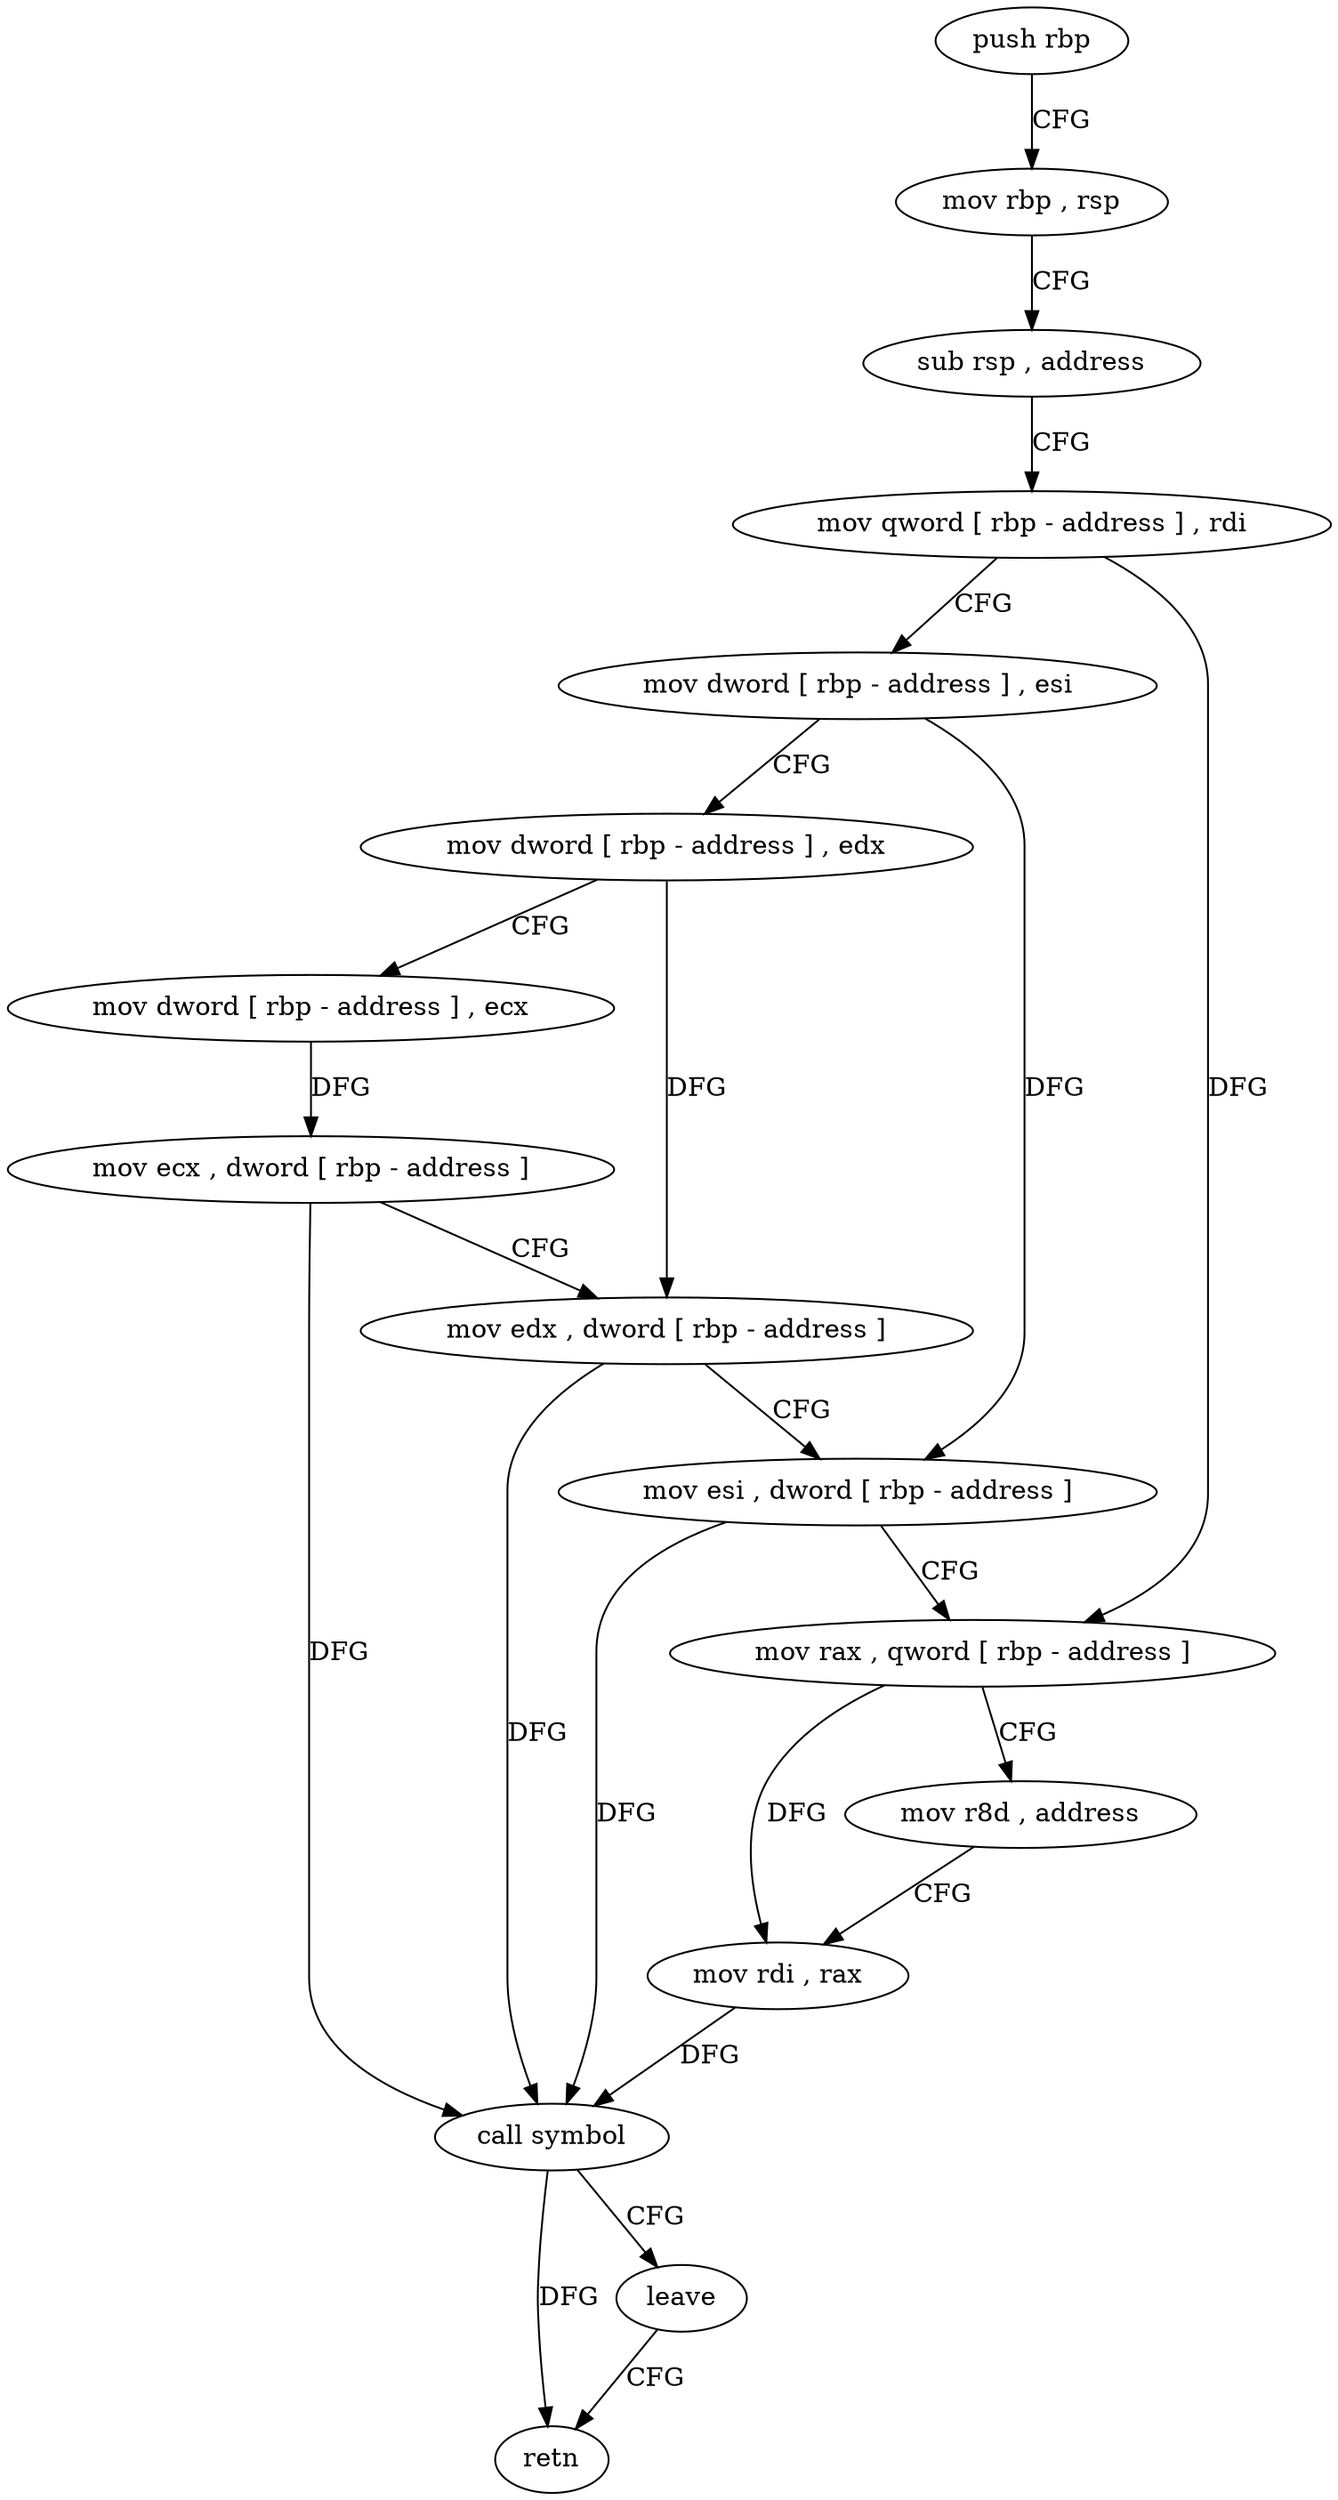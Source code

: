 digraph "func" {
"381803" [label = "push rbp" ]
"381804" [label = "mov rbp , rsp" ]
"381807" [label = "sub rsp , address" ]
"381811" [label = "mov qword [ rbp - address ] , rdi" ]
"381815" [label = "mov dword [ rbp - address ] , esi" ]
"381818" [label = "mov dword [ rbp - address ] , edx" ]
"381821" [label = "mov dword [ rbp - address ] , ecx" ]
"381824" [label = "mov ecx , dword [ rbp - address ]" ]
"381827" [label = "mov edx , dword [ rbp - address ]" ]
"381830" [label = "mov esi , dword [ rbp - address ]" ]
"381833" [label = "mov rax , qword [ rbp - address ]" ]
"381837" [label = "mov r8d , address" ]
"381843" [label = "mov rdi , rax" ]
"381846" [label = "call symbol" ]
"381851" [label = "leave" ]
"381852" [label = "retn" ]
"381803" -> "381804" [ label = "CFG" ]
"381804" -> "381807" [ label = "CFG" ]
"381807" -> "381811" [ label = "CFG" ]
"381811" -> "381815" [ label = "CFG" ]
"381811" -> "381833" [ label = "DFG" ]
"381815" -> "381818" [ label = "CFG" ]
"381815" -> "381830" [ label = "DFG" ]
"381818" -> "381821" [ label = "CFG" ]
"381818" -> "381827" [ label = "DFG" ]
"381821" -> "381824" [ label = "DFG" ]
"381824" -> "381827" [ label = "CFG" ]
"381824" -> "381846" [ label = "DFG" ]
"381827" -> "381830" [ label = "CFG" ]
"381827" -> "381846" [ label = "DFG" ]
"381830" -> "381833" [ label = "CFG" ]
"381830" -> "381846" [ label = "DFG" ]
"381833" -> "381837" [ label = "CFG" ]
"381833" -> "381843" [ label = "DFG" ]
"381837" -> "381843" [ label = "CFG" ]
"381843" -> "381846" [ label = "DFG" ]
"381846" -> "381851" [ label = "CFG" ]
"381846" -> "381852" [ label = "DFG" ]
"381851" -> "381852" [ label = "CFG" ]
}
